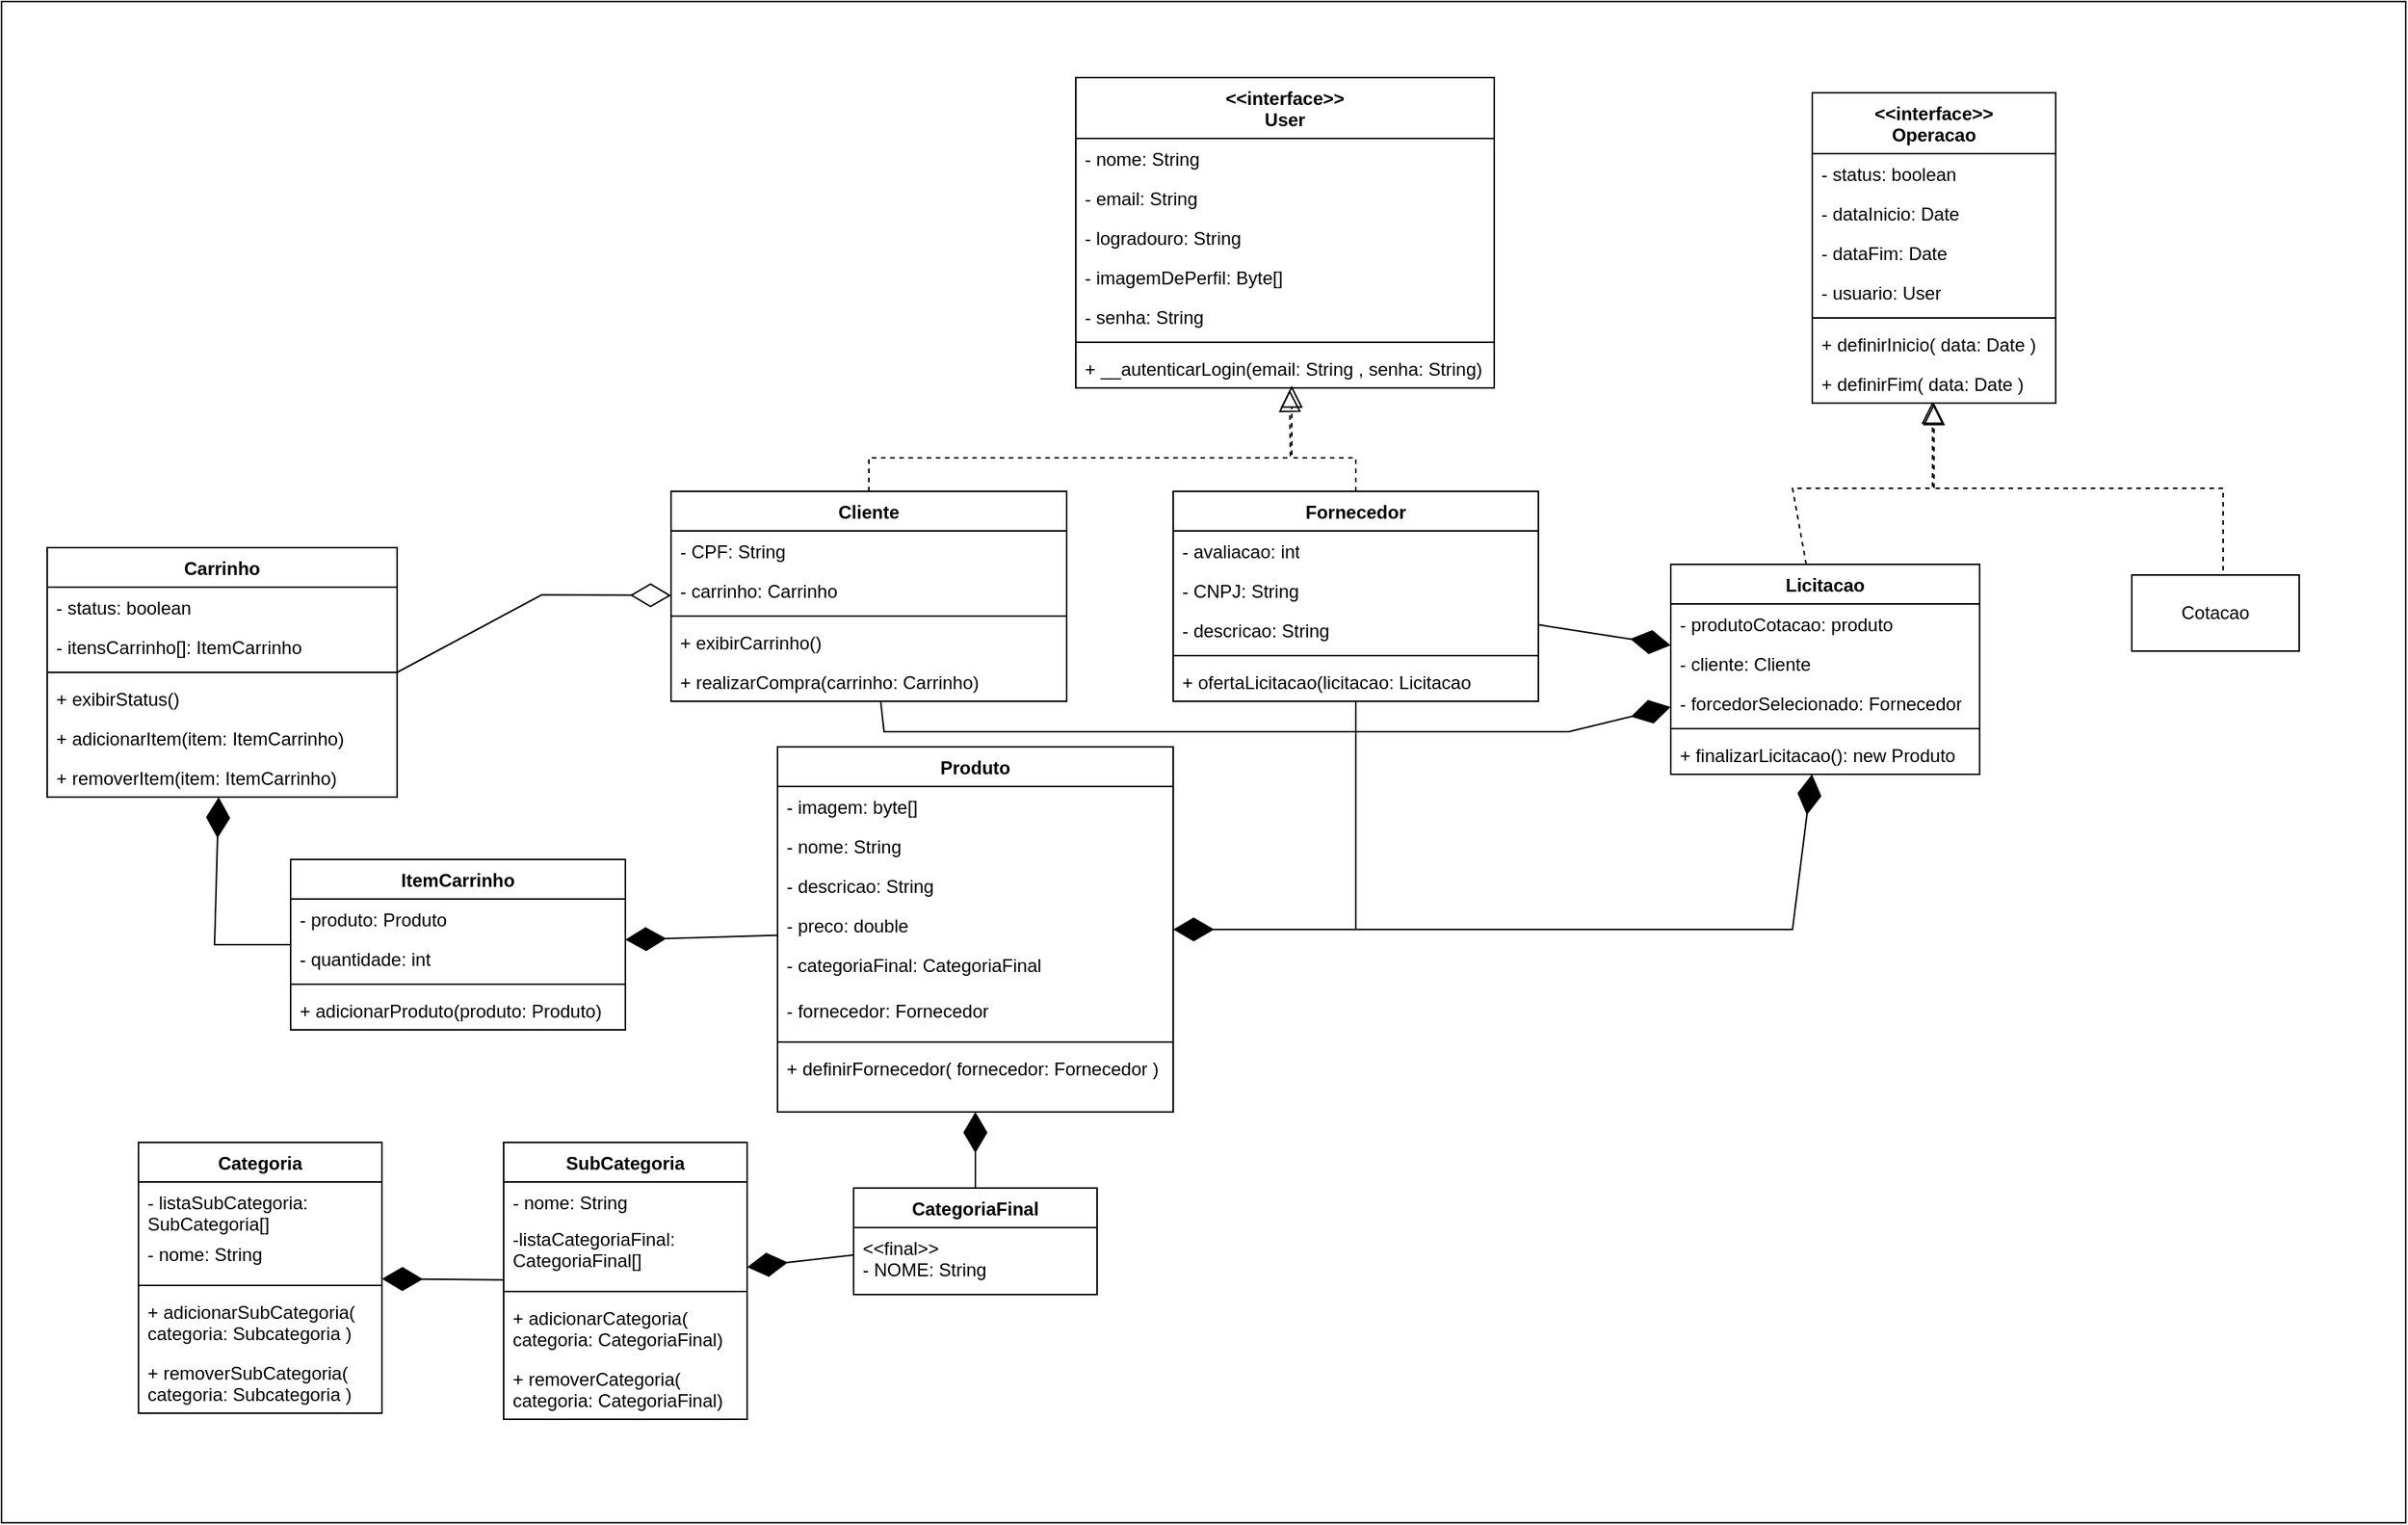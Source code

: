 <mxfile version="26.1.1">
  <diagram id="C5RBs43oDa-KdzZeNtuy" name="Page-1">
    <mxGraphModel dx="3175" dy="2175" grid="1" gridSize="10" guides="1" tooltips="1" connect="1" arrows="1" fold="1" page="1" pageScale="1" pageWidth="827" pageHeight="1169" math="0" shadow="0">
      <root>
        <mxCell id="WIyWlLk6GJQsqaUBKTNV-0" />
        <mxCell id="WIyWlLk6GJQsqaUBKTNV-1" parent="WIyWlLk6GJQsqaUBKTNV-0" />
        <mxCell id="WXKKsrhwMaILdIdDlom8-8" value="" style="rounded=0;whiteSpace=wrap;html=1;" vertex="1" parent="WIyWlLk6GJQsqaUBKTNV-1">
          <mxGeometry x="-430" y="-370" width="1580" height="1000" as="geometry" />
        </mxCell>
        <mxCell id="WXKKsrhwMaILdIdDlom8-9" value="&lt;div&gt;&amp;lt;&amp;lt;interface&amp;gt;&amp;gt;&lt;/div&gt;&lt;div&gt;User&lt;/div&gt;" style="swimlane;fontStyle=1;align=center;verticalAlign=top;childLayout=stackLayout;horizontal=1;startSize=40;horizontalStack=0;resizeParent=1;resizeParentMax=0;resizeLast=0;collapsible=1;marginBottom=0;whiteSpace=wrap;html=1;" vertex="1" parent="WIyWlLk6GJQsqaUBKTNV-1">
          <mxGeometry x="276" y="-320" width="275" height="204" as="geometry" />
        </mxCell>
        <mxCell id="WXKKsrhwMaILdIdDlom8-10" value="- nome: String" style="text;strokeColor=none;fillColor=none;align=left;verticalAlign=top;spacingLeft=4;spacingRight=4;overflow=hidden;rotatable=0;points=[[0,0.5],[1,0.5]];portConstraint=eastwest;whiteSpace=wrap;html=1;" vertex="1" parent="WXKKsrhwMaILdIdDlom8-9">
          <mxGeometry y="40" width="275" height="26" as="geometry" />
        </mxCell>
        <mxCell id="WXKKsrhwMaILdIdDlom8-17" value="- email: String" style="text;strokeColor=none;fillColor=none;align=left;verticalAlign=top;spacingLeft=4;spacingRight=4;overflow=hidden;rotatable=0;points=[[0,0.5],[1,0.5]];portConstraint=eastwest;whiteSpace=wrap;html=1;" vertex="1" parent="WXKKsrhwMaILdIdDlom8-9">
          <mxGeometry y="66" width="275" height="26" as="geometry" />
        </mxCell>
        <mxCell id="WXKKsrhwMaILdIdDlom8-18" value="- logradouro: String" style="text;strokeColor=none;fillColor=none;align=left;verticalAlign=top;spacingLeft=4;spacingRight=4;overflow=hidden;rotatable=0;points=[[0,0.5],[1,0.5]];portConstraint=eastwest;whiteSpace=wrap;html=1;" vertex="1" parent="WXKKsrhwMaILdIdDlom8-9">
          <mxGeometry y="92" width="275" height="26" as="geometry" />
        </mxCell>
        <mxCell id="WXKKsrhwMaILdIdDlom8-19" value="- imagemDePerfil: Byte[]" style="text;strokeColor=none;fillColor=none;align=left;verticalAlign=top;spacingLeft=4;spacingRight=4;overflow=hidden;rotatable=0;points=[[0,0.5],[1,0.5]];portConstraint=eastwest;whiteSpace=wrap;html=1;" vertex="1" parent="WXKKsrhwMaILdIdDlom8-9">
          <mxGeometry y="118" width="275" height="26" as="geometry" />
        </mxCell>
        <mxCell id="WXKKsrhwMaILdIdDlom8-20" value="- senha: String" style="text;strokeColor=none;fillColor=none;align=left;verticalAlign=top;spacingLeft=4;spacingRight=4;overflow=hidden;rotatable=0;points=[[0,0.5],[1,0.5]];portConstraint=eastwest;whiteSpace=wrap;html=1;" vertex="1" parent="WXKKsrhwMaILdIdDlom8-9">
          <mxGeometry y="144" width="275" height="26" as="geometry" />
        </mxCell>
        <mxCell id="WXKKsrhwMaILdIdDlom8-11" value="" style="line;strokeWidth=1;fillColor=none;align=left;verticalAlign=middle;spacingTop=-1;spacingLeft=3;spacingRight=3;rotatable=0;labelPosition=right;points=[];portConstraint=eastwest;strokeColor=inherit;" vertex="1" parent="WXKKsrhwMaILdIdDlom8-9">
          <mxGeometry y="170" width="275" height="8" as="geometry" />
        </mxCell>
        <mxCell id="WXKKsrhwMaILdIdDlom8-12" value="+ __autenticarLogin(email: String , senha: String)" style="text;strokeColor=none;fillColor=none;align=left;verticalAlign=top;spacingLeft=4;spacingRight=4;overflow=hidden;rotatable=0;points=[[0,0.5],[1,0.5]];portConstraint=eastwest;whiteSpace=wrap;html=1;" vertex="1" parent="WXKKsrhwMaILdIdDlom8-9">
          <mxGeometry y="178" width="275" height="26" as="geometry" />
        </mxCell>
        <mxCell id="WXKKsrhwMaILdIdDlom8-25" value="Cliente" style="swimlane;fontStyle=1;align=center;verticalAlign=top;childLayout=stackLayout;horizontal=1;startSize=26;horizontalStack=0;resizeParent=1;resizeParentMax=0;resizeLast=0;collapsible=1;marginBottom=0;whiteSpace=wrap;html=1;" vertex="1" parent="WIyWlLk6GJQsqaUBKTNV-1">
          <mxGeometry x="10" y="-48" width="260" height="138" as="geometry" />
        </mxCell>
        <mxCell id="WXKKsrhwMaILdIdDlom8-26" value="- CPF: String" style="text;strokeColor=none;fillColor=none;align=left;verticalAlign=top;spacingLeft=4;spacingRight=4;overflow=hidden;rotatable=0;points=[[0,0.5],[1,0.5]];portConstraint=eastwest;whiteSpace=wrap;html=1;" vertex="1" parent="WXKKsrhwMaILdIdDlom8-25">
          <mxGeometry y="26" width="260" height="26" as="geometry" />
        </mxCell>
        <mxCell id="WXKKsrhwMaILdIdDlom8-30" value="- carrinho: Carrinho" style="text;strokeColor=none;fillColor=none;align=left;verticalAlign=top;spacingLeft=4;spacingRight=4;overflow=hidden;rotatable=0;points=[[0,0.5],[1,0.5]];portConstraint=eastwest;whiteSpace=wrap;html=1;" vertex="1" parent="WXKKsrhwMaILdIdDlom8-25">
          <mxGeometry y="52" width="260" height="26" as="geometry" />
        </mxCell>
        <mxCell id="WXKKsrhwMaILdIdDlom8-27" value="" style="line;strokeWidth=1;fillColor=none;align=left;verticalAlign=middle;spacingTop=-1;spacingLeft=3;spacingRight=3;rotatable=0;labelPosition=right;points=[];portConstraint=eastwest;strokeColor=inherit;" vertex="1" parent="WXKKsrhwMaILdIdDlom8-25">
          <mxGeometry y="78" width="260" height="8" as="geometry" />
        </mxCell>
        <mxCell id="WXKKsrhwMaILdIdDlom8-28" value="+ exibirCarrinho()" style="text;strokeColor=none;fillColor=none;align=left;verticalAlign=top;spacingLeft=4;spacingRight=4;overflow=hidden;rotatable=0;points=[[0,0.5],[1,0.5]];portConstraint=eastwest;whiteSpace=wrap;html=1;" vertex="1" parent="WXKKsrhwMaILdIdDlom8-25">
          <mxGeometry y="86" width="260" height="26" as="geometry" />
        </mxCell>
        <mxCell id="WXKKsrhwMaILdIdDlom8-31" value="+ realizarCompra(carrinho: Carrinho)" style="text;strokeColor=none;fillColor=none;align=left;verticalAlign=top;spacingLeft=4;spacingRight=4;overflow=hidden;rotatable=0;points=[[0,0.5],[1,0.5]];portConstraint=eastwest;whiteSpace=wrap;html=1;" vertex="1" parent="WXKKsrhwMaILdIdDlom8-25">
          <mxGeometry y="112" width="260" height="26" as="geometry" />
        </mxCell>
        <mxCell id="WXKKsrhwMaILdIdDlom8-32" value="Fornecedor" style="swimlane;fontStyle=1;align=center;verticalAlign=top;childLayout=stackLayout;horizontal=1;startSize=26;horizontalStack=0;resizeParent=1;resizeParentMax=0;resizeLast=0;collapsible=1;marginBottom=0;whiteSpace=wrap;html=1;" vertex="1" parent="WIyWlLk6GJQsqaUBKTNV-1">
          <mxGeometry x="340" y="-48" width="240" height="138" as="geometry" />
        </mxCell>
        <mxCell id="WXKKsrhwMaILdIdDlom8-33" value="- avaliacao: int" style="text;strokeColor=none;fillColor=none;align=left;verticalAlign=top;spacingLeft=4;spacingRight=4;overflow=hidden;rotatable=0;points=[[0,0.5],[1,0.5]];portConstraint=eastwest;whiteSpace=wrap;html=1;" vertex="1" parent="WXKKsrhwMaILdIdDlom8-32">
          <mxGeometry y="26" width="240" height="26" as="geometry" />
        </mxCell>
        <mxCell id="WXKKsrhwMaILdIdDlom8-36" value="- CNPJ: String" style="text;strokeColor=none;fillColor=none;align=left;verticalAlign=top;spacingLeft=4;spacingRight=4;overflow=hidden;rotatable=0;points=[[0,0.5],[1,0.5]];portConstraint=eastwest;whiteSpace=wrap;html=1;" vertex="1" parent="WXKKsrhwMaILdIdDlom8-32">
          <mxGeometry y="52" width="240" height="26" as="geometry" />
        </mxCell>
        <mxCell id="WXKKsrhwMaILdIdDlom8-37" value="- descricao: String" style="text;strokeColor=none;fillColor=none;align=left;verticalAlign=top;spacingLeft=4;spacingRight=4;overflow=hidden;rotatable=0;points=[[0,0.5],[1,0.5]];portConstraint=eastwest;whiteSpace=wrap;html=1;" vertex="1" parent="WXKKsrhwMaILdIdDlom8-32">
          <mxGeometry y="78" width="240" height="26" as="geometry" />
        </mxCell>
        <mxCell id="WXKKsrhwMaILdIdDlom8-34" value="" style="line;strokeWidth=1;fillColor=none;align=left;verticalAlign=middle;spacingTop=-1;spacingLeft=3;spacingRight=3;rotatable=0;labelPosition=right;points=[];portConstraint=eastwest;strokeColor=inherit;" vertex="1" parent="WXKKsrhwMaILdIdDlom8-32">
          <mxGeometry y="104" width="240" height="8" as="geometry" />
        </mxCell>
        <mxCell id="WXKKsrhwMaILdIdDlom8-35" value="+ ofertaLicitacao(licitacao: Licitacao" style="text;strokeColor=none;fillColor=none;align=left;verticalAlign=top;spacingLeft=4;spacingRight=4;overflow=hidden;rotatable=0;points=[[0,0.5],[1,0.5]];portConstraint=eastwest;whiteSpace=wrap;html=1;" vertex="1" parent="WXKKsrhwMaILdIdDlom8-32">
          <mxGeometry y="112" width="240" height="26" as="geometry" />
        </mxCell>
        <mxCell id="WXKKsrhwMaILdIdDlom8-38" value="" style="endArrow=block;dashed=1;endFill=0;endSize=12;html=1;rounded=0;entryX=0.511;entryY=1.049;entryDx=0;entryDy=0;entryPerimeter=0;exitX=0.5;exitY=0;exitDx=0;exitDy=0;" edge="1" parent="WIyWlLk6GJQsqaUBKTNV-1" source="WXKKsrhwMaILdIdDlom8-25" target="WXKKsrhwMaILdIdDlom8-12">
          <mxGeometry width="160" relative="1" as="geometry">
            <mxPoint x="330" y="110" as="sourcePoint" />
            <mxPoint x="490" y="110" as="targetPoint" />
            <Array as="points">
              <mxPoint x="140" y="-70" />
              <mxPoint x="417" y="-70" />
            </Array>
          </mxGeometry>
        </mxCell>
        <mxCell id="WXKKsrhwMaILdIdDlom8-39" value="" style="endArrow=block;dashed=1;endFill=0;endSize=12;html=1;rounded=0;exitX=0.5;exitY=0;exitDx=0;exitDy=0;entryX=0.516;entryY=0.943;entryDx=0;entryDy=0;entryPerimeter=0;" edge="1" parent="WIyWlLk6GJQsqaUBKTNV-1" source="WXKKsrhwMaILdIdDlom8-32" target="WXKKsrhwMaILdIdDlom8-12">
          <mxGeometry width="160" relative="1" as="geometry">
            <mxPoint x="330" y="110" as="sourcePoint" />
            <mxPoint x="420" y="-110" as="targetPoint" />
            <Array as="points">
              <mxPoint x="460" y="-70" />
              <mxPoint x="418" y="-70" />
            </Array>
          </mxGeometry>
        </mxCell>
        <mxCell id="WXKKsrhwMaILdIdDlom8-42" value="Carrinho" style="swimlane;fontStyle=1;align=center;verticalAlign=top;childLayout=stackLayout;horizontal=1;startSize=26;horizontalStack=0;resizeParent=1;resizeParentMax=0;resizeLast=0;collapsible=1;marginBottom=0;whiteSpace=wrap;html=1;" vertex="1" parent="WIyWlLk6GJQsqaUBKTNV-1">
          <mxGeometry x="-400" y="-11" width="230" height="164" as="geometry" />
        </mxCell>
        <mxCell id="WXKKsrhwMaILdIdDlom8-43" value="- status: boolean" style="text;strokeColor=none;fillColor=none;align=left;verticalAlign=top;spacingLeft=4;spacingRight=4;overflow=hidden;rotatable=0;points=[[0,0.5],[1,0.5]];portConstraint=eastwest;whiteSpace=wrap;html=1;" vertex="1" parent="WXKKsrhwMaILdIdDlom8-42">
          <mxGeometry y="26" width="230" height="26" as="geometry" />
        </mxCell>
        <mxCell id="WXKKsrhwMaILdIdDlom8-46" value="- itensCarrinho[]: ItemCarrinho" style="text;strokeColor=none;fillColor=none;align=left;verticalAlign=top;spacingLeft=4;spacingRight=4;overflow=hidden;rotatable=0;points=[[0,0.5],[1,0.5]];portConstraint=eastwest;whiteSpace=wrap;html=1;" vertex="1" parent="WXKKsrhwMaILdIdDlom8-42">
          <mxGeometry y="52" width="230" height="26" as="geometry" />
        </mxCell>
        <mxCell id="WXKKsrhwMaILdIdDlom8-44" value="" style="line;strokeWidth=1;fillColor=none;align=left;verticalAlign=middle;spacingTop=-1;spacingLeft=3;spacingRight=3;rotatable=0;labelPosition=right;points=[];portConstraint=eastwest;strokeColor=inherit;" vertex="1" parent="WXKKsrhwMaILdIdDlom8-42">
          <mxGeometry y="78" width="230" height="8" as="geometry" />
        </mxCell>
        <mxCell id="WXKKsrhwMaILdIdDlom8-45" value="+ exibirStatus()" style="text;strokeColor=none;fillColor=none;align=left;verticalAlign=top;spacingLeft=4;spacingRight=4;overflow=hidden;rotatable=0;points=[[0,0.5],[1,0.5]];portConstraint=eastwest;whiteSpace=wrap;html=1;" vertex="1" parent="WXKKsrhwMaILdIdDlom8-42">
          <mxGeometry y="86" width="230" height="26" as="geometry" />
        </mxCell>
        <mxCell id="WXKKsrhwMaILdIdDlom8-53" value="+ adicionarItem(item: ItemCarrinho)" style="text;strokeColor=none;fillColor=none;align=left;verticalAlign=top;spacingLeft=4;spacingRight=4;overflow=hidden;rotatable=0;points=[[0,0.5],[1,0.5]];portConstraint=eastwest;whiteSpace=wrap;html=1;" vertex="1" parent="WXKKsrhwMaILdIdDlom8-42">
          <mxGeometry y="112" width="230" height="26" as="geometry" />
        </mxCell>
        <mxCell id="WXKKsrhwMaILdIdDlom8-54" value="+ removerItem(item: ItemCarrinho)" style="text;strokeColor=none;fillColor=none;align=left;verticalAlign=top;spacingLeft=4;spacingRight=4;overflow=hidden;rotatable=0;points=[[0,0.5],[1,0.5]];portConstraint=eastwest;whiteSpace=wrap;html=1;" vertex="1" parent="WXKKsrhwMaILdIdDlom8-42">
          <mxGeometry y="138" width="230" height="26" as="geometry" />
        </mxCell>
        <mxCell id="WXKKsrhwMaILdIdDlom8-47" value="" style="endArrow=diamondThin;endFill=0;endSize=24;html=1;rounded=0;exitX=1;exitY=0.5;exitDx=0;exitDy=0;" edge="1" parent="WIyWlLk6GJQsqaUBKTNV-1" source="WXKKsrhwMaILdIdDlom8-42" target="WXKKsrhwMaILdIdDlom8-25">
          <mxGeometry width="160" relative="1" as="geometry">
            <mxPoint x="-140" y="-50" as="sourcePoint" />
            <mxPoint x="20" y="-50" as="targetPoint" />
            <Array as="points">
              <mxPoint x="-75" y="20" />
            </Array>
          </mxGeometry>
        </mxCell>
        <mxCell id="WXKKsrhwMaILdIdDlom8-48" value="ItemCarrinho" style="swimlane;fontStyle=1;align=center;verticalAlign=top;childLayout=stackLayout;horizontal=1;startSize=26;horizontalStack=0;resizeParent=1;resizeParentMax=0;resizeLast=0;collapsible=1;marginBottom=0;whiteSpace=wrap;html=1;" vertex="1" parent="WIyWlLk6GJQsqaUBKTNV-1">
          <mxGeometry x="-240" y="194" width="220" height="112" as="geometry" />
        </mxCell>
        <mxCell id="WXKKsrhwMaILdIdDlom8-49" value="- produto: Produto" style="text;strokeColor=none;fillColor=none;align=left;verticalAlign=top;spacingLeft=4;spacingRight=4;overflow=hidden;rotatable=0;points=[[0,0.5],[1,0.5]];portConstraint=eastwest;whiteSpace=wrap;html=1;" vertex="1" parent="WXKKsrhwMaILdIdDlom8-48">
          <mxGeometry y="26" width="220" height="26" as="geometry" />
        </mxCell>
        <mxCell id="WXKKsrhwMaILdIdDlom8-52" value="- quantidade: int" style="text;strokeColor=none;fillColor=none;align=left;verticalAlign=top;spacingLeft=4;spacingRight=4;overflow=hidden;rotatable=0;points=[[0,0.5],[1,0.5]];portConstraint=eastwest;whiteSpace=wrap;html=1;" vertex="1" parent="WXKKsrhwMaILdIdDlom8-48">
          <mxGeometry y="52" width="220" height="26" as="geometry" />
        </mxCell>
        <mxCell id="WXKKsrhwMaILdIdDlom8-50" value="" style="line;strokeWidth=1;fillColor=none;align=left;verticalAlign=middle;spacingTop=-1;spacingLeft=3;spacingRight=3;rotatable=0;labelPosition=right;points=[];portConstraint=eastwest;strokeColor=inherit;" vertex="1" parent="WXKKsrhwMaILdIdDlom8-48">
          <mxGeometry y="78" width="220" height="8" as="geometry" />
        </mxCell>
        <mxCell id="WXKKsrhwMaILdIdDlom8-51" value="+ adicionarProduto(produto: Produto)" style="text;strokeColor=none;fillColor=none;align=left;verticalAlign=top;spacingLeft=4;spacingRight=4;overflow=hidden;rotatable=0;points=[[0,0.5],[1,0.5]];portConstraint=eastwest;whiteSpace=wrap;html=1;" vertex="1" parent="WXKKsrhwMaILdIdDlom8-48">
          <mxGeometry y="86" width="220" height="26" as="geometry" />
        </mxCell>
        <mxCell id="WXKKsrhwMaILdIdDlom8-55" value="" style="endArrow=diamondThin;endFill=1;endSize=24;html=1;rounded=0;" edge="1" parent="WIyWlLk6GJQsqaUBKTNV-1" source="WXKKsrhwMaILdIdDlom8-48" target="WXKKsrhwMaILdIdDlom8-42">
          <mxGeometry width="160" relative="1" as="geometry">
            <mxPoint x="50" y="280" as="sourcePoint" />
            <mxPoint x="210" y="280" as="targetPoint" />
            <Array as="points">
              <mxPoint x="-290" y="250" />
            </Array>
          </mxGeometry>
        </mxCell>
        <mxCell id="WXKKsrhwMaILdIdDlom8-56" value="Produto" style="swimlane;fontStyle=1;align=center;verticalAlign=top;childLayout=stackLayout;horizontal=1;startSize=26;horizontalStack=0;resizeParent=1;resizeParentMax=0;resizeLast=0;collapsible=1;marginBottom=0;whiteSpace=wrap;html=1;" vertex="1" parent="WIyWlLk6GJQsqaUBKTNV-1">
          <mxGeometry x="80" y="120" width="260" height="240" as="geometry" />
        </mxCell>
        <mxCell id="WXKKsrhwMaILdIdDlom8-63" value="- imagem: byte[]" style="text;strokeColor=none;fillColor=none;align=left;verticalAlign=top;spacingLeft=4;spacingRight=4;overflow=hidden;rotatable=0;points=[[0,0.5],[1,0.5]];portConstraint=eastwest;whiteSpace=wrap;html=1;" vertex="1" parent="WXKKsrhwMaILdIdDlom8-56">
          <mxGeometry y="26" width="260" height="26" as="geometry" />
        </mxCell>
        <mxCell id="WXKKsrhwMaILdIdDlom8-57" value="- nome: String" style="text;strokeColor=none;fillColor=none;align=left;verticalAlign=top;spacingLeft=4;spacingRight=4;overflow=hidden;rotatable=0;points=[[0,0.5],[1,0.5]];portConstraint=eastwest;whiteSpace=wrap;html=1;" vertex="1" parent="WXKKsrhwMaILdIdDlom8-56">
          <mxGeometry y="52" width="260" height="26" as="geometry" />
        </mxCell>
        <mxCell id="WXKKsrhwMaILdIdDlom8-61" value="- descricao: String" style="text;strokeColor=none;fillColor=none;align=left;verticalAlign=top;spacingLeft=4;spacingRight=4;overflow=hidden;rotatable=0;points=[[0,0.5],[1,0.5]];portConstraint=eastwest;whiteSpace=wrap;html=1;" vertex="1" parent="WXKKsrhwMaILdIdDlom8-56">
          <mxGeometry y="78" width="260" height="26" as="geometry" />
        </mxCell>
        <mxCell id="WXKKsrhwMaILdIdDlom8-62" value="- preco: double" style="text;strokeColor=none;fillColor=none;align=left;verticalAlign=top;spacingLeft=4;spacingRight=4;overflow=hidden;rotatable=0;points=[[0,0.5],[1,0.5]];portConstraint=eastwest;whiteSpace=wrap;html=1;" vertex="1" parent="WXKKsrhwMaILdIdDlom8-56">
          <mxGeometry y="104" width="260" height="26" as="geometry" />
        </mxCell>
        <mxCell id="WXKKsrhwMaILdIdDlom8-65" value="- categoriaFinal: CategoriaFinal" style="text;strokeColor=none;fillColor=none;align=left;verticalAlign=top;spacingLeft=4;spacingRight=4;overflow=hidden;rotatable=0;points=[[0,0.5],[1,0.5]];portConstraint=eastwest;whiteSpace=wrap;html=1;" vertex="1" parent="WXKKsrhwMaILdIdDlom8-56">
          <mxGeometry y="130" width="260" height="30" as="geometry" />
        </mxCell>
        <mxCell id="WXKKsrhwMaILdIdDlom8-100" value="- fornecedor: Fornecedor" style="text;strokeColor=none;fillColor=none;align=left;verticalAlign=top;spacingLeft=4;spacingRight=4;overflow=hidden;rotatable=0;points=[[0,0.5],[1,0.5]];portConstraint=eastwest;whiteSpace=wrap;html=1;" vertex="1" parent="WXKKsrhwMaILdIdDlom8-56">
          <mxGeometry y="160" width="260" height="30" as="geometry" />
        </mxCell>
        <mxCell id="WXKKsrhwMaILdIdDlom8-58" value="" style="line;strokeWidth=1;fillColor=none;align=left;verticalAlign=middle;spacingTop=-1;spacingLeft=3;spacingRight=3;rotatable=0;labelPosition=right;points=[];portConstraint=eastwest;strokeColor=inherit;" vertex="1" parent="WXKKsrhwMaILdIdDlom8-56">
          <mxGeometry y="190" width="260" height="8" as="geometry" />
        </mxCell>
        <mxCell id="WXKKsrhwMaILdIdDlom8-59" value="+ definirFornecedor( fornecedor: Fornecedor )" style="text;strokeColor=none;fillColor=none;align=left;verticalAlign=top;spacingLeft=4;spacingRight=4;overflow=hidden;rotatable=0;points=[[0,0.5],[1,0.5]];portConstraint=eastwest;whiteSpace=wrap;html=1;" vertex="1" parent="WXKKsrhwMaILdIdDlom8-56">
          <mxGeometry y="198" width="260" height="42" as="geometry" />
        </mxCell>
        <mxCell id="WXKKsrhwMaILdIdDlom8-66" value="CategoriaFinal" style="swimlane;fontStyle=1;align=center;verticalAlign=top;childLayout=stackLayout;horizontal=1;startSize=26;horizontalStack=0;resizeParent=1;resizeParentMax=0;resizeLast=0;collapsible=1;marginBottom=0;whiteSpace=wrap;html=1;" vertex="1" parent="WIyWlLk6GJQsqaUBKTNV-1">
          <mxGeometry x="130" y="410" width="160" height="70" as="geometry" />
        </mxCell>
        <mxCell id="WXKKsrhwMaILdIdDlom8-67" value="&lt;div&gt;&amp;lt;&amp;lt;final&amp;gt;&amp;gt;&lt;/div&gt;&lt;div&gt;- NOME: String&lt;/div&gt;" style="text;strokeColor=none;fillColor=none;align=left;verticalAlign=top;spacingLeft=4;spacingRight=4;overflow=hidden;rotatable=0;points=[[0,0.5],[1,0.5]];portConstraint=eastwest;whiteSpace=wrap;html=1;" vertex="1" parent="WXKKsrhwMaILdIdDlom8-66">
          <mxGeometry y="26" width="160" height="44" as="geometry" />
        </mxCell>
        <mxCell id="WXKKsrhwMaILdIdDlom8-70" value="" style="endArrow=diamondThin;endFill=1;endSize=24;html=1;rounded=0;" edge="1" parent="WIyWlLk6GJQsqaUBKTNV-1" source="WXKKsrhwMaILdIdDlom8-66" target="WXKKsrhwMaILdIdDlom8-56">
          <mxGeometry width="160" relative="1" as="geometry">
            <mxPoint x="130" y="280" as="sourcePoint" />
            <mxPoint x="290" y="280" as="targetPoint" />
          </mxGeometry>
        </mxCell>
        <mxCell id="WXKKsrhwMaILdIdDlom8-76" value="SubCategoria" style="swimlane;fontStyle=1;align=center;verticalAlign=top;childLayout=stackLayout;horizontal=1;startSize=26;horizontalStack=0;resizeParent=1;resizeParentMax=0;resizeLast=0;collapsible=1;marginBottom=0;whiteSpace=wrap;html=1;" vertex="1" parent="WIyWlLk6GJQsqaUBKTNV-1">
          <mxGeometry x="-100" y="380" width="160" height="182" as="geometry" />
        </mxCell>
        <mxCell id="WXKKsrhwMaILdIdDlom8-81" value="- nome: String" style="text;strokeColor=none;fillColor=none;align=left;verticalAlign=top;spacingLeft=4;spacingRight=4;overflow=hidden;rotatable=0;points=[[0,0.5],[1,0.5]];portConstraint=eastwest;whiteSpace=wrap;html=1;" vertex="1" parent="WXKKsrhwMaILdIdDlom8-76">
          <mxGeometry y="26" width="160" height="24" as="geometry" />
        </mxCell>
        <mxCell id="WXKKsrhwMaILdIdDlom8-77" value="-listaCategoriaFinal: CategoriaFinal[]" style="text;strokeColor=none;fillColor=none;align=left;verticalAlign=top;spacingLeft=4;spacingRight=4;overflow=hidden;rotatable=0;points=[[0,0.5],[1,0.5]];portConstraint=eastwest;whiteSpace=wrap;html=1;" vertex="1" parent="WXKKsrhwMaILdIdDlom8-76">
          <mxGeometry y="50" width="160" height="44" as="geometry" />
        </mxCell>
        <mxCell id="WXKKsrhwMaILdIdDlom8-73" value="" style="line;strokeWidth=1;fillColor=none;align=left;verticalAlign=middle;spacingTop=-1;spacingLeft=3;spacingRight=3;rotatable=0;labelPosition=right;points=[];portConstraint=eastwest;strokeColor=inherit;" vertex="1" parent="WXKKsrhwMaILdIdDlom8-76">
          <mxGeometry y="94" width="160" height="8" as="geometry" />
        </mxCell>
        <mxCell id="WXKKsrhwMaILdIdDlom8-74" value="+ adicionarCategoria( categoria: CategoriaFinal)" style="text;strokeColor=none;fillColor=none;align=left;verticalAlign=top;spacingLeft=4;spacingRight=4;overflow=hidden;rotatable=0;points=[[0,0.5],[1,0.5]];portConstraint=eastwest;whiteSpace=wrap;html=1;" vertex="1" parent="WXKKsrhwMaILdIdDlom8-76">
          <mxGeometry y="102" width="160" height="40" as="geometry" />
        </mxCell>
        <mxCell id="WXKKsrhwMaILdIdDlom8-80" value="+ removerCategoria( categoria: CategoriaFinal)" style="text;strokeColor=none;fillColor=none;align=left;verticalAlign=top;spacingLeft=4;spacingRight=4;overflow=hidden;rotatable=0;points=[[0,0.5],[1,0.5]];portConstraint=eastwest;whiteSpace=wrap;html=1;" vertex="1" parent="WXKKsrhwMaILdIdDlom8-76">
          <mxGeometry y="142" width="160" height="40" as="geometry" />
        </mxCell>
        <mxCell id="WXKKsrhwMaILdIdDlom8-91" value="Categoria" style="swimlane;fontStyle=1;align=center;verticalAlign=top;childLayout=stackLayout;horizontal=1;startSize=26;horizontalStack=0;resizeParent=1;resizeParentMax=0;resizeLast=0;collapsible=1;marginBottom=0;whiteSpace=wrap;html=1;" vertex="1" parent="WIyWlLk6GJQsqaUBKTNV-1">
          <mxGeometry x="-340" y="380" width="160" height="178" as="geometry" />
        </mxCell>
        <mxCell id="WXKKsrhwMaILdIdDlom8-95" value="- listaSubCategoria: SubCategoria[]" style="text;strokeColor=none;fillColor=none;align=left;verticalAlign=top;spacingLeft=4;spacingRight=4;overflow=hidden;rotatable=0;points=[[0,0.5],[1,0.5]];portConstraint=eastwest;whiteSpace=wrap;html=1;" vertex="1" parent="WXKKsrhwMaILdIdDlom8-91">
          <mxGeometry y="26" width="160" height="34" as="geometry" />
        </mxCell>
        <mxCell id="WXKKsrhwMaILdIdDlom8-92" value="- nome: String" style="text;strokeColor=none;fillColor=none;align=left;verticalAlign=top;spacingLeft=4;spacingRight=4;overflow=hidden;rotatable=0;points=[[0,0.5],[1,0.5]];portConstraint=eastwest;whiteSpace=wrap;html=1;" vertex="1" parent="WXKKsrhwMaILdIdDlom8-91">
          <mxGeometry y="60" width="160" height="30" as="geometry" />
        </mxCell>
        <mxCell id="WXKKsrhwMaILdIdDlom8-87" value="" style="line;strokeWidth=1;fillColor=none;align=left;verticalAlign=middle;spacingTop=-1;spacingLeft=3;spacingRight=3;rotatable=0;labelPosition=right;points=[];portConstraint=eastwest;strokeColor=inherit;" vertex="1" parent="WXKKsrhwMaILdIdDlom8-91">
          <mxGeometry y="90" width="160" height="8" as="geometry" />
        </mxCell>
        <mxCell id="WXKKsrhwMaILdIdDlom8-88" value="+ adicionarSubCategoria( categoria: Subcategoria )" style="text;strokeColor=none;fillColor=none;align=left;verticalAlign=top;spacingLeft=4;spacingRight=4;overflow=hidden;rotatable=0;points=[[0,0.5],[1,0.5]];portConstraint=eastwest;whiteSpace=wrap;html=1;" vertex="1" parent="WXKKsrhwMaILdIdDlom8-91">
          <mxGeometry y="98" width="160" height="40" as="geometry" />
        </mxCell>
        <mxCell id="WXKKsrhwMaILdIdDlom8-89" value="+ removerSubCategoria( categoria: Subcategoria )" style="text;strokeColor=none;fillColor=none;align=left;verticalAlign=top;spacingLeft=4;spacingRight=4;overflow=hidden;rotatable=0;points=[[0,0.5],[1,0.5]];portConstraint=eastwest;whiteSpace=wrap;html=1;" vertex="1" parent="WXKKsrhwMaILdIdDlom8-91">
          <mxGeometry y="138" width="160" height="40" as="geometry" />
        </mxCell>
        <mxCell id="WXKKsrhwMaILdIdDlom8-98" value="" style="endArrow=diamondThin;endFill=1;endSize=24;html=1;rounded=0;" edge="1" parent="WIyWlLk6GJQsqaUBKTNV-1" source="WXKKsrhwMaILdIdDlom8-66" target="WXKKsrhwMaILdIdDlom8-76">
          <mxGeometry width="160" relative="1" as="geometry">
            <mxPoint x="-20" y="470" as="sourcePoint" />
            <mxPoint x="140" y="470" as="targetPoint" />
          </mxGeometry>
        </mxCell>
        <mxCell id="WXKKsrhwMaILdIdDlom8-99" value="" style="endArrow=diamondThin;endFill=1;endSize=24;html=1;rounded=0;" edge="1" parent="WIyWlLk6GJQsqaUBKTNV-1" source="WXKKsrhwMaILdIdDlom8-76" target="WXKKsrhwMaILdIdDlom8-91">
          <mxGeometry width="160" relative="1" as="geometry">
            <mxPoint x="-330" y="470" as="sourcePoint" />
            <mxPoint x="-170" y="470" as="targetPoint" />
          </mxGeometry>
        </mxCell>
        <mxCell id="WXKKsrhwMaILdIdDlom8-102" value="" style="endArrow=diamondThin;endFill=1;endSize=24;html=1;rounded=0;" edge="1" parent="WIyWlLk6GJQsqaUBKTNV-1" source="WXKKsrhwMaILdIdDlom8-32" target="WXKKsrhwMaILdIdDlom8-56">
          <mxGeometry width="160" relative="1" as="geometry">
            <mxPoint x="430" y="210" as="sourcePoint" />
            <mxPoint x="590" y="210" as="targetPoint" />
            <Array as="points">
              <mxPoint x="460" y="180" />
              <mxPoint x="460" y="240" />
            </Array>
          </mxGeometry>
        </mxCell>
        <mxCell id="WXKKsrhwMaILdIdDlom8-103" value="" style="endArrow=diamondThin;endFill=1;endSize=24;html=1;rounded=0;" edge="1" parent="WIyWlLk6GJQsqaUBKTNV-1" source="WXKKsrhwMaILdIdDlom8-56" target="WXKKsrhwMaILdIdDlom8-48">
          <mxGeometry width="160" relative="1" as="geometry">
            <mxPoint x="250" y="210" as="sourcePoint" />
            <mxPoint x="410" y="210" as="targetPoint" />
          </mxGeometry>
        </mxCell>
        <mxCell id="WXKKsrhwMaILdIdDlom8-104" value="Licitacao" style="swimlane;fontStyle=1;align=center;verticalAlign=top;childLayout=stackLayout;horizontal=1;startSize=26;horizontalStack=0;resizeParent=1;resizeParentMax=0;resizeLast=0;collapsible=1;marginBottom=0;whiteSpace=wrap;html=1;" vertex="1" parent="WIyWlLk6GJQsqaUBKTNV-1">
          <mxGeometry x="667" width="203" height="138" as="geometry" />
        </mxCell>
        <mxCell id="WXKKsrhwMaILdIdDlom8-105" value="- produtoCotacao: produto" style="text;strokeColor=none;fillColor=none;align=left;verticalAlign=top;spacingLeft=4;spacingRight=4;overflow=hidden;rotatable=0;points=[[0,0.5],[1,0.5]];portConstraint=eastwest;whiteSpace=wrap;html=1;" vertex="1" parent="WXKKsrhwMaILdIdDlom8-104">
          <mxGeometry y="26" width="203" height="26" as="geometry" />
        </mxCell>
        <mxCell id="WXKKsrhwMaILdIdDlom8-120" value="- cliente: Cliente" style="text;strokeColor=none;fillColor=none;align=left;verticalAlign=top;spacingLeft=4;spacingRight=4;overflow=hidden;rotatable=0;points=[[0,0.5],[1,0.5]];portConstraint=eastwest;whiteSpace=wrap;html=1;" vertex="1" parent="WXKKsrhwMaILdIdDlom8-104">
          <mxGeometry y="52" width="203" height="26" as="geometry" />
        </mxCell>
        <mxCell id="WXKKsrhwMaILdIdDlom8-121" value="- forcedorSelecionado: Fornecedor" style="text;strokeColor=none;fillColor=none;align=left;verticalAlign=top;spacingLeft=4;spacingRight=4;overflow=hidden;rotatable=0;points=[[0,0.5],[1,0.5]];portConstraint=eastwest;whiteSpace=wrap;html=1;" vertex="1" parent="WXKKsrhwMaILdIdDlom8-104">
          <mxGeometry y="78" width="203" height="26" as="geometry" />
        </mxCell>
        <mxCell id="WXKKsrhwMaILdIdDlom8-106" value="" style="line;strokeWidth=1;fillColor=none;align=left;verticalAlign=middle;spacingTop=-1;spacingLeft=3;spacingRight=3;rotatable=0;labelPosition=right;points=[];portConstraint=eastwest;strokeColor=inherit;" vertex="1" parent="WXKKsrhwMaILdIdDlom8-104">
          <mxGeometry y="104" width="203" height="8" as="geometry" />
        </mxCell>
        <mxCell id="WXKKsrhwMaILdIdDlom8-107" value="+ finalizarLicitacao(): new Produto" style="text;strokeColor=none;fillColor=none;align=left;verticalAlign=top;spacingLeft=4;spacingRight=4;overflow=hidden;rotatable=0;points=[[0,0.5],[1,0.5]];portConstraint=eastwest;whiteSpace=wrap;html=1;" vertex="1" parent="WXKKsrhwMaILdIdDlom8-104">
          <mxGeometry y="112" width="203" height="26" as="geometry" />
        </mxCell>
        <mxCell id="WXKKsrhwMaILdIdDlom8-109" value="&lt;div&gt;&amp;lt;&amp;lt;interface&amp;gt;&amp;gt;&lt;/div&gt;&lt;div&gt;Operacao&lt;/div&gt;" style="swimlane;fontStyle=1;align=center;verticalAlign=top;childLayout=stackLayout;horizontal=1;startSize=40;horizontalStack=0;resizeParent=1;resizeParentMax=0;resizeLast=0;collapsible=1;marginBottom=0;whiteSpace=wrap;html=1;" vertex="1" parent="WIyWlLk6GJQsqaUBKTNV-1">
          <mxGeometry x="760" y="-310" width="160" height="204" as="geometry" />
        </mxCell>
        <mxCell id="WXKKsrhwMaILdIdDlom8-116" value="- status: boolean" style="text;strokeColor=none;fillColor=none;align=left;verticalAlign=top;spacingLeft=4;spacingRight=4;overflow=hidden;rotatable=0;points=[[0,0.5],[1,0.5]];portConstraint=eastwest;whiteSpace=wrap;html=1;" vertex="1" parent="WXKKsrhwMaILdIdDlom8-109">
          <mxGeometry y="40" width="160" height="26" as="geometry" />
        </mxCell>
        <mxCell id="WXKKsrhwMaILdIdDlom8-110" value="- dataInicio: Date" style="text;strokeColor=none;fillColor=none;align=left;verticalAlign=top;spacingLeft=4;spacingRight=4;overflow=hidden;rotatable=0;points=[[0,0.5],[1,0.5]];portConstraint=eastwest;whiteSpace=wrap;html=1;" vertex="1" parent="WXKKsrhwMaILdIdDlom8-109">
          <mxGeometry y="66" width="160" height="26" as="geometry" />
        </mxCell>
        <mxCell id="WXKKsrhwMaILdIdDlom8-113" value="- dataFim: Date" style="text;strokeColor=none;fillColor=none;align=left;verticalAlign=top;spacingLeft=4;spacingRight=4;overflow=hidden;rotatable=0;points=[[0,0.5],[1,0.5]];portConstraint=eastwest;whiteSpace=wrap;html=1;" vertex="1" parent="WXKKsrhwMaILdIdDlom8-109">
          <mxGeometry y="92" width="160" height="26" as="geometry" />
        </mxCell>
        <mxCell id="WXKKsrhwMaILdIdDlom8-114" value="- usuario: User" style="text;strokeColor=none;fillColor=none;align=left;verticalAlign=top;spacingLeft=4;spacingRight=4;overflow=hidden;rotatable=0;points=[[0,0.5],[1,0.5]];portConstraint=eastwest;whiteSpace=wrap;html=1;" vertex="1" parent="WXKKsrhwMaILdIdDlom8-109">
          <mxGeometry y="118" width="160" height="26" as="geometry" />
        </mxCell>
        <mxCell id="WXKKsrhwMaILdIdDlom8-111" value="" style="line;strokeWidth=1;fillColor=none;align=left;verticalAlign=middle;spacingTop=-1;spacingLeft=3;spacingRight=3;rotatable=0;labelPosition=right;points=[];portConstraint=eastwest;strokeColor=inherit;" vertex="1" parent="WXKKsrhwMaILdIdDlom8-109">
          <mxGeometry y="144" width="160" height="8" as="geometry" />
        </mxCell>
        <mxCell id="WXKKsrhwMaILdIdDlom8-112" value="+ definirInicio( data: Date )" style="text;strokeColor=none;fillColor=none;align=left;verticalAlign=top;spacingLeft=4;spacingRight=4;overflow=hidden;rotatable=0;points=[[0,0.5],[1,0.5]];portConstraint=eastwest;whiteSpace=wrap;html=1;" vertex="1" parent="WXKKsrhwMaILdIdDlom8-109">
          <mxGeometry y="152" width="160" height="26" as="geometry" />
        </mxCell>
        <mxCell id="WXKKsrhwMaILdIdDlom8-115" value="+ definirFim( data: Date )" style="text;strokeColor=none;fillColor=none;align=left;verticalAlign=top;spacingLeft=4;spacingRight=4;overflow=hidden;rotatable=0;points=[[0,0.5],[1,0.5]];portConstraint=eastwest;whiteSpace=wrap;html=1;" vertex="1" parent="WXKKsrhwMaILdIdDlom8-109">
          <mxGeometry y="178" width="160" height="26" as="geometry" />
        </mxCell>
        <mxCell id="WXKKsrhwMaILdIdDlom8-117" value="" style="endArrow=block;dashed=1;endFill=0;endSize=12;html=1;rounded=0;" edge="1" parent="WIyWlLk6GJQsqaUBKTNV-1" source="WXKKsrhwMaILdIdDlom8-104" target="WXKKsrhwMaILdIdDlom8-109">
          <mxGeometry width="160" relative="1" as="geometry">
            <mxPoint x="600" y="180" as="sourcePoint" />
            <mxPoint x="760" y="180" as="targetPoint" />
            <Array as="points">
              <mxPoint x="747" y="-50" />
              <mxPoint x="840" y="-50" />
            </Array>
          </mxGeometry>
        </mxCell>
        <mxCell id="WXKKsrhwMaILdIdDlom8-119" value="" style="endArrow=diamondThin;endFill=1;endSize=24;html=1;rounded=0;" edge="1" parent="WIyWlLk6GJQsqaUBKTNV-1" source="WXKKsrhwMaILdIdDlom8-56" target="WXKKsrhwMaILdIdDlom8-104">
          <mxGeometry width="160" relative="1" as="geometry">
            <mxPoint x="600" y="60" as="sourcePoint" />
            <mxPoint x="760" y="60" as="targetPoint" />
            <Array as="points">
              <mxPoint x="747" y="240" />
            </Array>
          </mxGeometry>
        </mxCell>
        <mxCell id="WXKKsrhwMaILdIdDlom8-122" value="" style="endArrow=diamondThin;endFill=1;endSize=24;html=1;rounded=0;" edge="1" parent="WIyWlLk6GJQsqaUBKTNV-1" source="WXKKsrhwMaILdIdDlom8-32" target="WXKKsrhwMaILdIdDlom8-104">
          <mxGeometry width="160" relative="1" as="geometry">
            <mxPoint x="460" y="120" as="sourcePoint" />
            <mxPoint x="620" y="120" as="targetPoint" />
            <Array as="points" />
          </mxGeometry>
        </mxCell>
        <mxCell id="WXKKsrhwMaILdIdDlom8-123" value="" style="endArrow=diamondThin;endFill=1;endSize=24;html=1;rounded=0;" edge="1" parent="WIyWlLk6GJQsqaUBKTNV-1" source="WXKKsrhwMaILdIdDlom8-25" target="WXKKsrhwMaILdIdDlom8-104">
          <mxGeometry width="160" relative="1" as="geometry">
            <mxPoint x="460" y="120" as="sourcePoint" />
            <mxPoint x="620" y="120" as="targetPoint" />
            <Array as="points">
              <mxPoint x="150" y="110" />
              <mxPoint x="600" y="110" />
            </Array>
          </mxGeometry>
        </mxCell>
        <mxCell id="WXKKsrhwMaILdIdDlom8-128" value="" style="endArrow=block;dashed=1;endFill=0;endSize=12;html=1;rounded=0;entryX=0.494;entryY=0.966;entryDx=0;entryDy=0;entryPerimeter=0;exitX=0.5;exitY=0;exitDx=0;exitDy=0;" edge="1" parent="WIyWlLk6GJQsqaUBKTNV-1" target="WXKKsrhwMaILdIdDlom8-115">
          <mxGeometry width="160" relative="1" as="geometry">
            <mxPoint x="1030.0" y="4" as="sourcePoint" />
            <mxPoint x="1210" y="60" as="targetPoint" />
            <Array as="points">
              <mxPoint x="1030" y="-50" />
              <mxPoint x="839" y="-50" />
            </Array>
          </mxGeometry>
        </mxCell>
        <mxCell id="WXKKsrhwMaILdIdDlom8-129" value="Cotacao" style="html=1;whiteSpace=wrap;" vertex="1" parent="WIyWlLk6GJQsqaUBKTNV-1">
          <mxGeometry x="970" y="7" width="110" height="50" as="geometry" />
        </mxCell>
      </root>
    </mxGraphModel>
  </diagram>
</mxfile>
